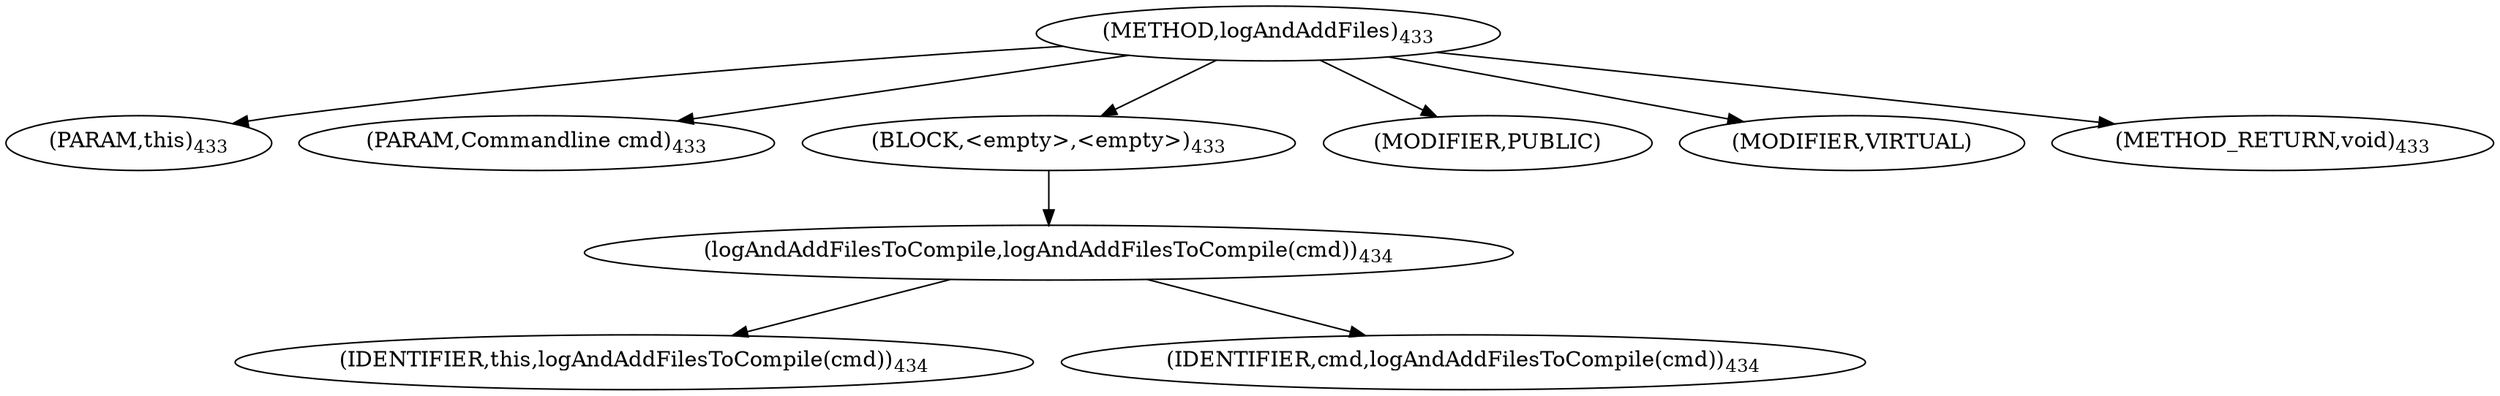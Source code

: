 digraph "logAndAddFiles" {  
"789" [label = <(METHOD,logAndAddFiles)<SUB>433</SUB>> ]
"59" [label = <(PARAM,this)<SUB>433</SUB>> ]
"790" [label = <(PARAM,Commandline cmd)<SUB>433</SUB>> ]
"791" [label = <(BLOCK,&lt;empty&gt;,&lt;empty&gt;)<SUB>433</SUB>> ]
"792" [label = <(logAndAddFilesToCompile,logAndAddFilesToCompile(cmd))<SUB>434</SUB>> ]
"58" [label = <(IDENTIFIER,this,logAndAddFilesToCompile(cmd))<SUB>434</SUB>> ]
"793" [label = <(IDENTIFIER,cmd,logAndAddFilesToCompile(cmd))<SUB>434</SUB>> ]
"794" [label = <(MODIFIER,PUBLIC)> ]
"795" [label = <(MODIFIER,VIRTUAL)> ]
"796" [label = <(METHOD_RETURN,void)<SUB>433</SUB>> ]
  "789" -> "59" 
  "789" -> "790" 
  "789" -> "791" 
  "789" -> "794" 
  "789" -> "795" 
  "789" -> "796" 
  "791" -> "792" 
  "792" -> "58" 
  "792" -> "793" 
}
